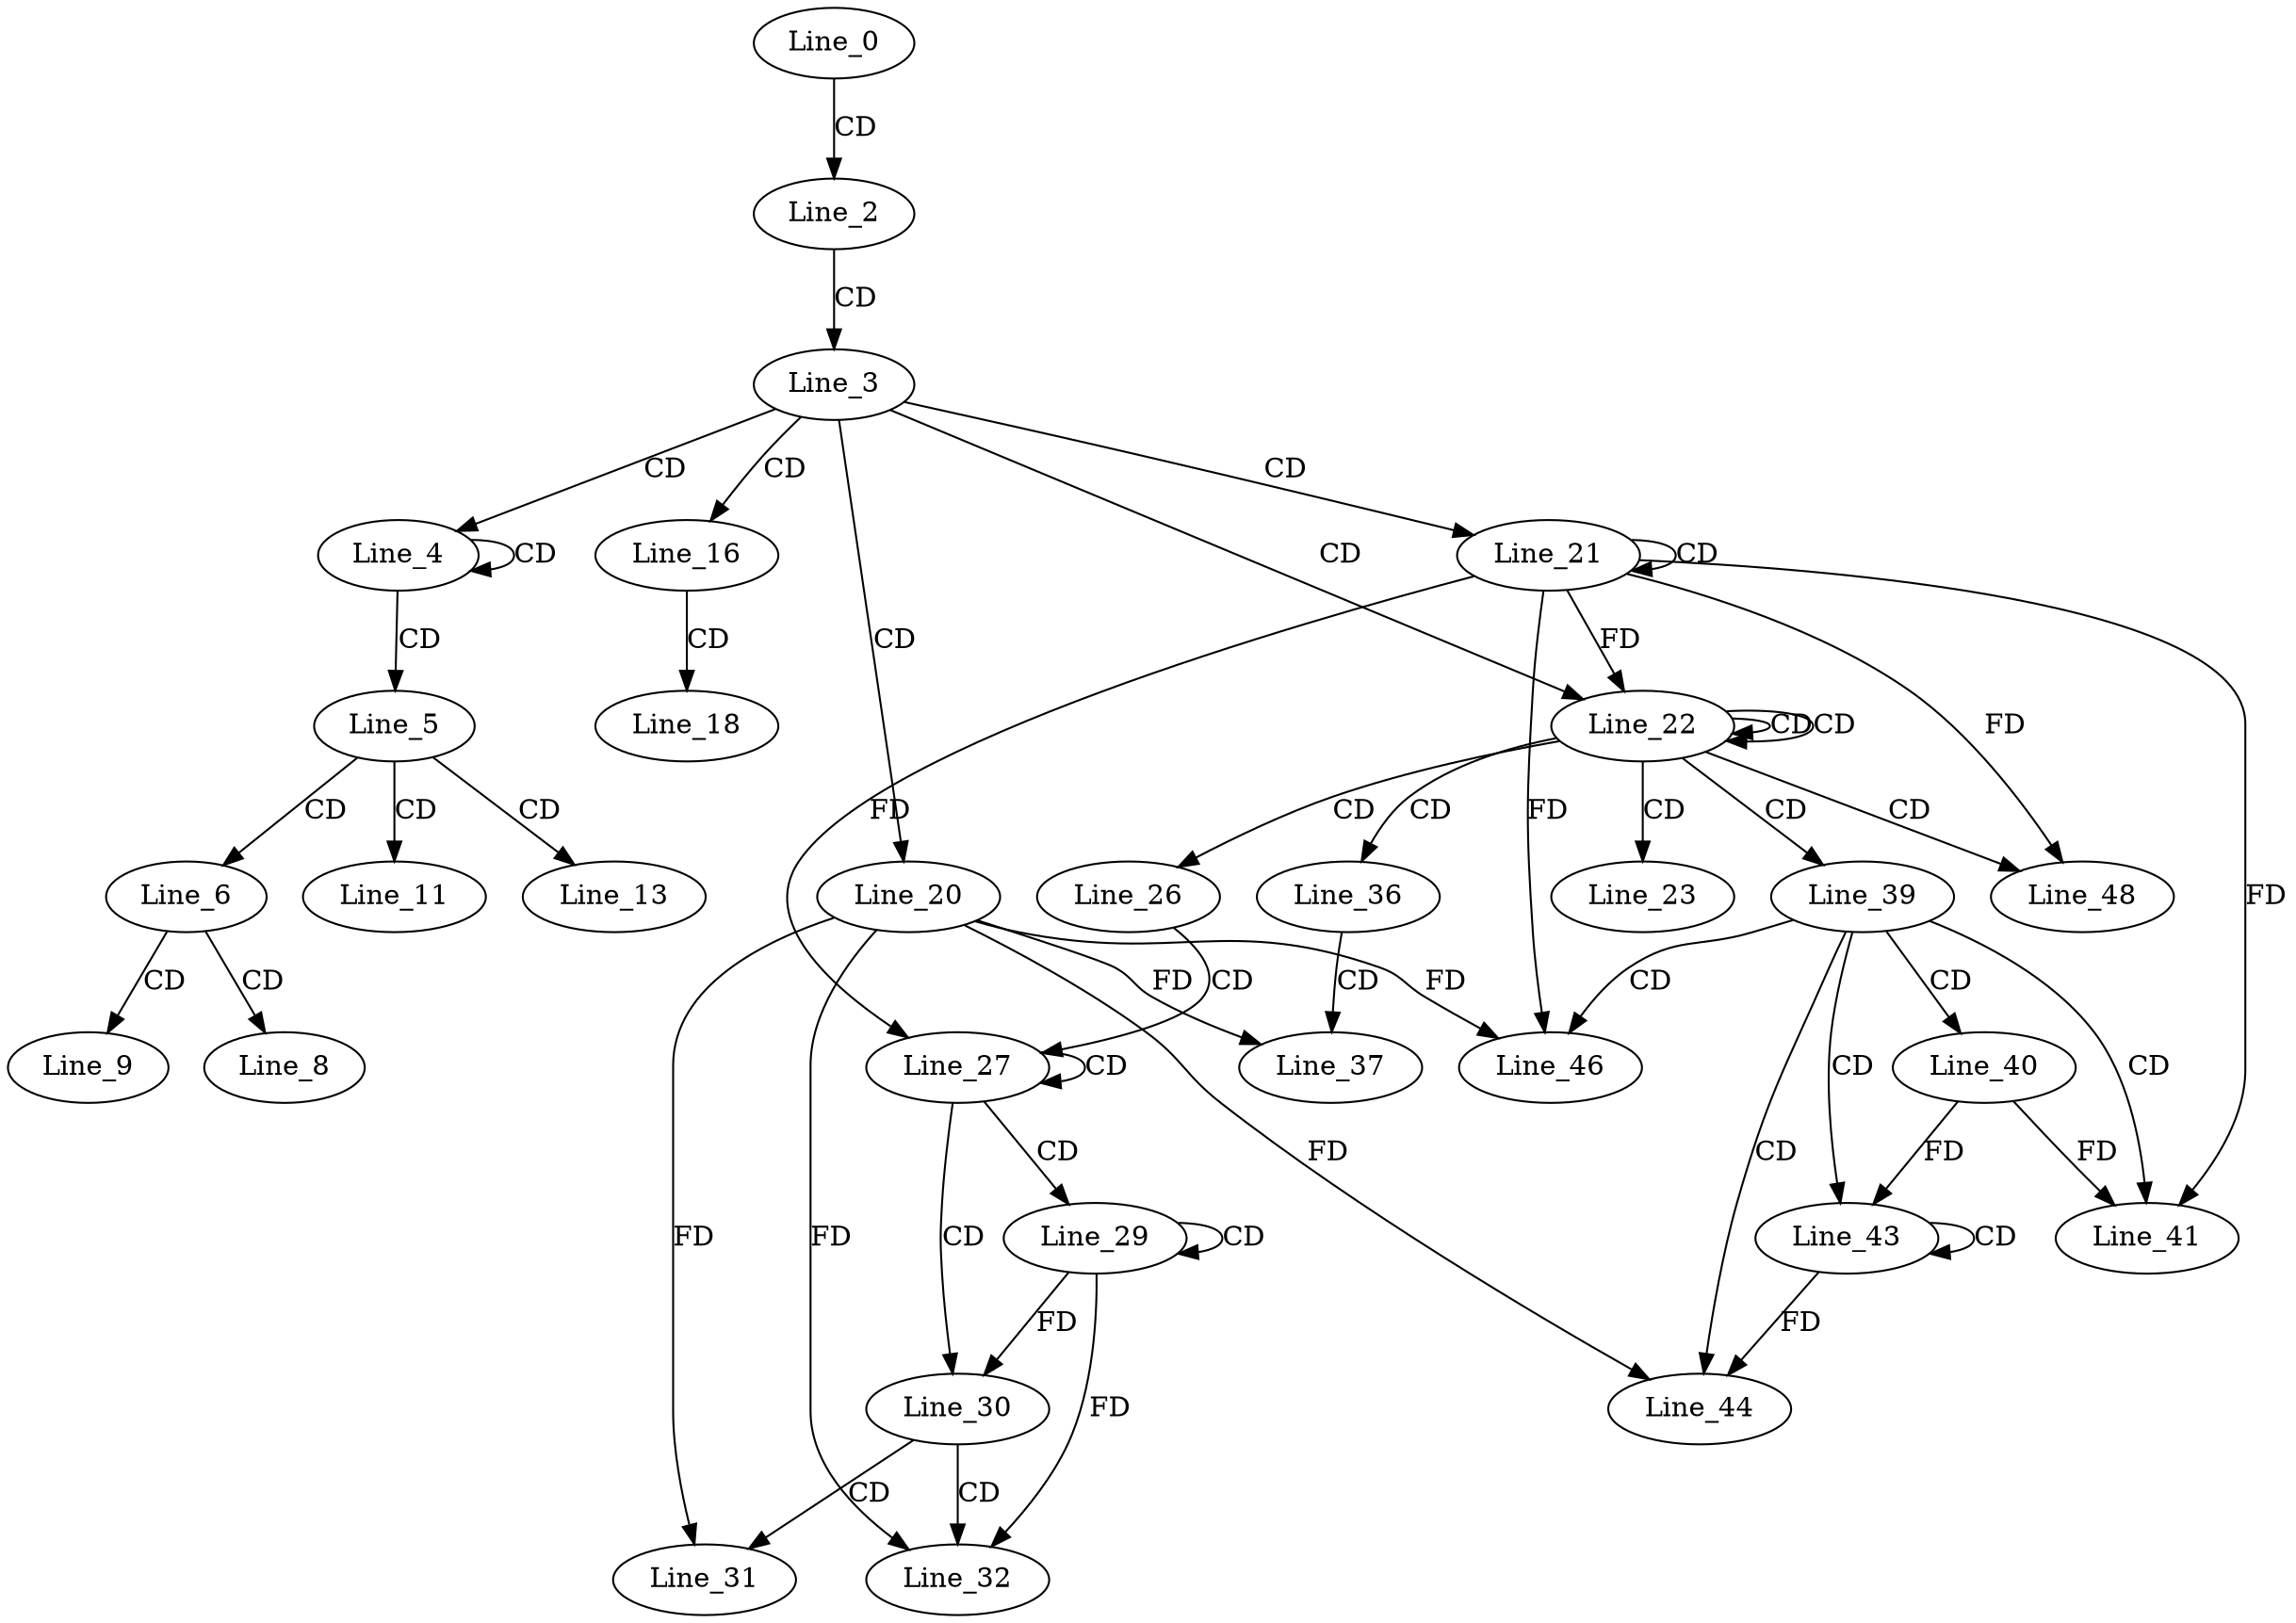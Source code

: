 digraph G {
  Line_0;
  Line_2;
  Line_3;
  Line_4;
  Line_4;
  Line_4;
  Line_5;
  Line_6;
  Line_6;
  Line_8;
  Line_8;
  Line_8;
  Line_9;
  Line_11;
  Line_13;
  Line_16;
  Line_16;
  Line_18;
  Line_18;
  Line_18;
  Line_20;
  Line_21;
  Line_21;
  Line_22;
  Line_22;
  Line_23;
  Line_26;
  Line_27;
  Line_27;
  Line_29;
  Line_29;
  Line_29;
  Line_29;
  Line_30;
  Line_31;
  Line_32;
  Line_36;
  Line_37;
  Line_39;
  Line_40;
  Line_41;
  Line_43;
  Line_43;
  Line_43;
  Line_44;
  Line_46;
  Line_46;
  Line_48;
  Line_0 -> Line_2 [ label="CD" ];
  Line_2 -> Line_3 [ label="CD" ];
  Line_3 -> Line_4 [ label="CD" ];
  Line_4 -> Line_4 [ label="CD" ];
  Line_4 -> Line_5 [ label="CD" ];
  Line_5 -> Line_6 [ label="CD" ];
  Line_6 -> Line_8 [ label="CD" ];
  Line_6 -> Line_9 [ label="CD" ];
  Line_5 -> Line_11 [ label="CD" ];
  Line_5 -> Line_13 [ label="CD" ];
  Line_3 -> Line_16 [ label="CD" ];
  Line_16 -> Line_18 [ label="CD" ];
  Line_3 -> Line_20 [ label="CD" ];
  Line_3 -> Line_21 [ label="CD" ];
  Line_21 -> Line_21 [ label="CD" ];
  Line_3 -> Line_22 [ label="CD" ];
  Line_22 -> Line_22 [ label="CD" ];
  Line_22 -> Line_22 [ label="CD" ];
  Line_21 -> Line_22 [ label="FD" ];
  Line_22 -> Line_23 [ label="CD" ];
  Line_22 -> Line_26 [ label="CD" ];
  Line_26 -> Line_27 [ label="CD" ];
  Line_27 -> Line_27 [ label="CD" ];
  Line_21 -> Line_27 [ label="FD" ];
  Line_27 -> Line_29 [ label="CD" ];
  Line_29 -> Line_29 [ label="CD" ];
  Line_27 -> Line_30 [ label="CD" ];
  Line_29 -> Line_30 [ label="FD" ];
  Line_30 -> Line_31 [ label="CD" ];
  Line_20 -> Line_31 [ label="FD" ];
  Line_30 -> Line_32 [ label="CD" ];
  Line_20 -> Line_32 [ label="FD" ];
  Line_29 -> Line_32 [ label="FD" ];
  Line_22 -> Line_36 [ label="CD" ];
  Line_36 -> Line_37 [ label="CD" ];
  Line_20 -> Line_37 [ label="FD" ];
  Line_22 -> Line_39 [ label="CD" ];
  Line_39 -> Line_40 [ label="CD" ];
  Line_39 -> Line_41 [ label="CD" ];
  Line_21 -> Line_41 [ label="FD" ];
  Line_40 -> Line_41 [ label="FD" ];
  Line_39 -> Line_43 [ label="CD" ];
  Line_43 -> Line_43 [ label="CD" ];
  Line_40 -> Line_43 [ label="FD" ];
  Line_39 -> Line_44 [ label="CD" ];
  Line_20 -> Line_44 [ label="FD" ];
  Line_43 -> Line_44 [ label="FD" ];
  Line_39 -> Line_46 [ label="CD" ];
  Line_20 -> Line_46 [ label="FD" ];
  Line_21 -> Line_46 [ label="FD" ];
  Line_22 -> Line_48 [ label="CD" ];
  Line_21 -> Line_48 [ label="FD" ];
}
